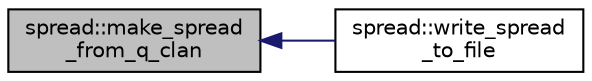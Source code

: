 digraph "spread::make_spread_from_q_clan"
{
  edge [fontname="Helvetica",fontsize="10",labelfontname="Helvetica",labelfontsize="10"];
  node [fontname="Helvetica",fontsize="10",shape=record];
  rankdir="LR";
  Node1474 [label="spread::make_spread\l_from_q_clan",height=0.2,width=0.4,color="black", fillcolor="grey75", style="filled", fontcolor="black"];
  Node1474 -> Node1475 [dir="back",color="midnightblue",fontsize="10",style="solid",fontname="Helvetica"];
  Node1475 [label="spread::write_spread\l_to_file",height=0.2,width=0.4,color="black", fillcolor="white", style="filled",URL="$da/dc1/classspread.html#a9f95558308c8dc53f5fa50a82ddacf0b"];
}
